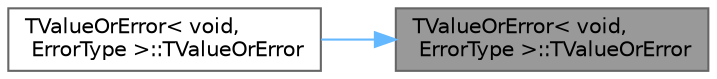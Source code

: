 digraph "TValueOrError&lt; void, ErrorType &gt;::TValueOrError"
{
 // INTERACTIVE_SVG=YES
 // LATEX_PDF_SIZE
  bgcolor="transparent";
  edge [fontname=Helvetica,fontsize=10,labelfontname=Helvetica,labelfontsize=10];
  node [fontname=Helvetica,fontsize=10,shape=box,height=0.2,width=0.4];
  rankdir="RL";
  Node1 [id="Node000001",label="TValueOrError\< void,\l ErrorType \>::TValueOrError",height=0.2,width=0.4,color="gray40", fillcolor="grey60", style="filled", fontcolor="black",tooltip=" "];
  Node1 -> Node2 [id="edge1_Node000001_Node000002",dir="back",color="steelblue1",style="solid",tooltip=" "];
  Node2 [id="Node000002",label="TValueOrError\< void,\l ErrorType \>::TValueOrError",height=0.2,width=0.4,color="grey40", fillcolor="white", style="filled",URL="$d5/d51/classTValueOrError_3_01void_00_01ErrorType_01_4.html#a0da917e6b7f01a653ae6c5390f39b8bf",tooltip="Construct the error from a proxy from MakeError."];
}
